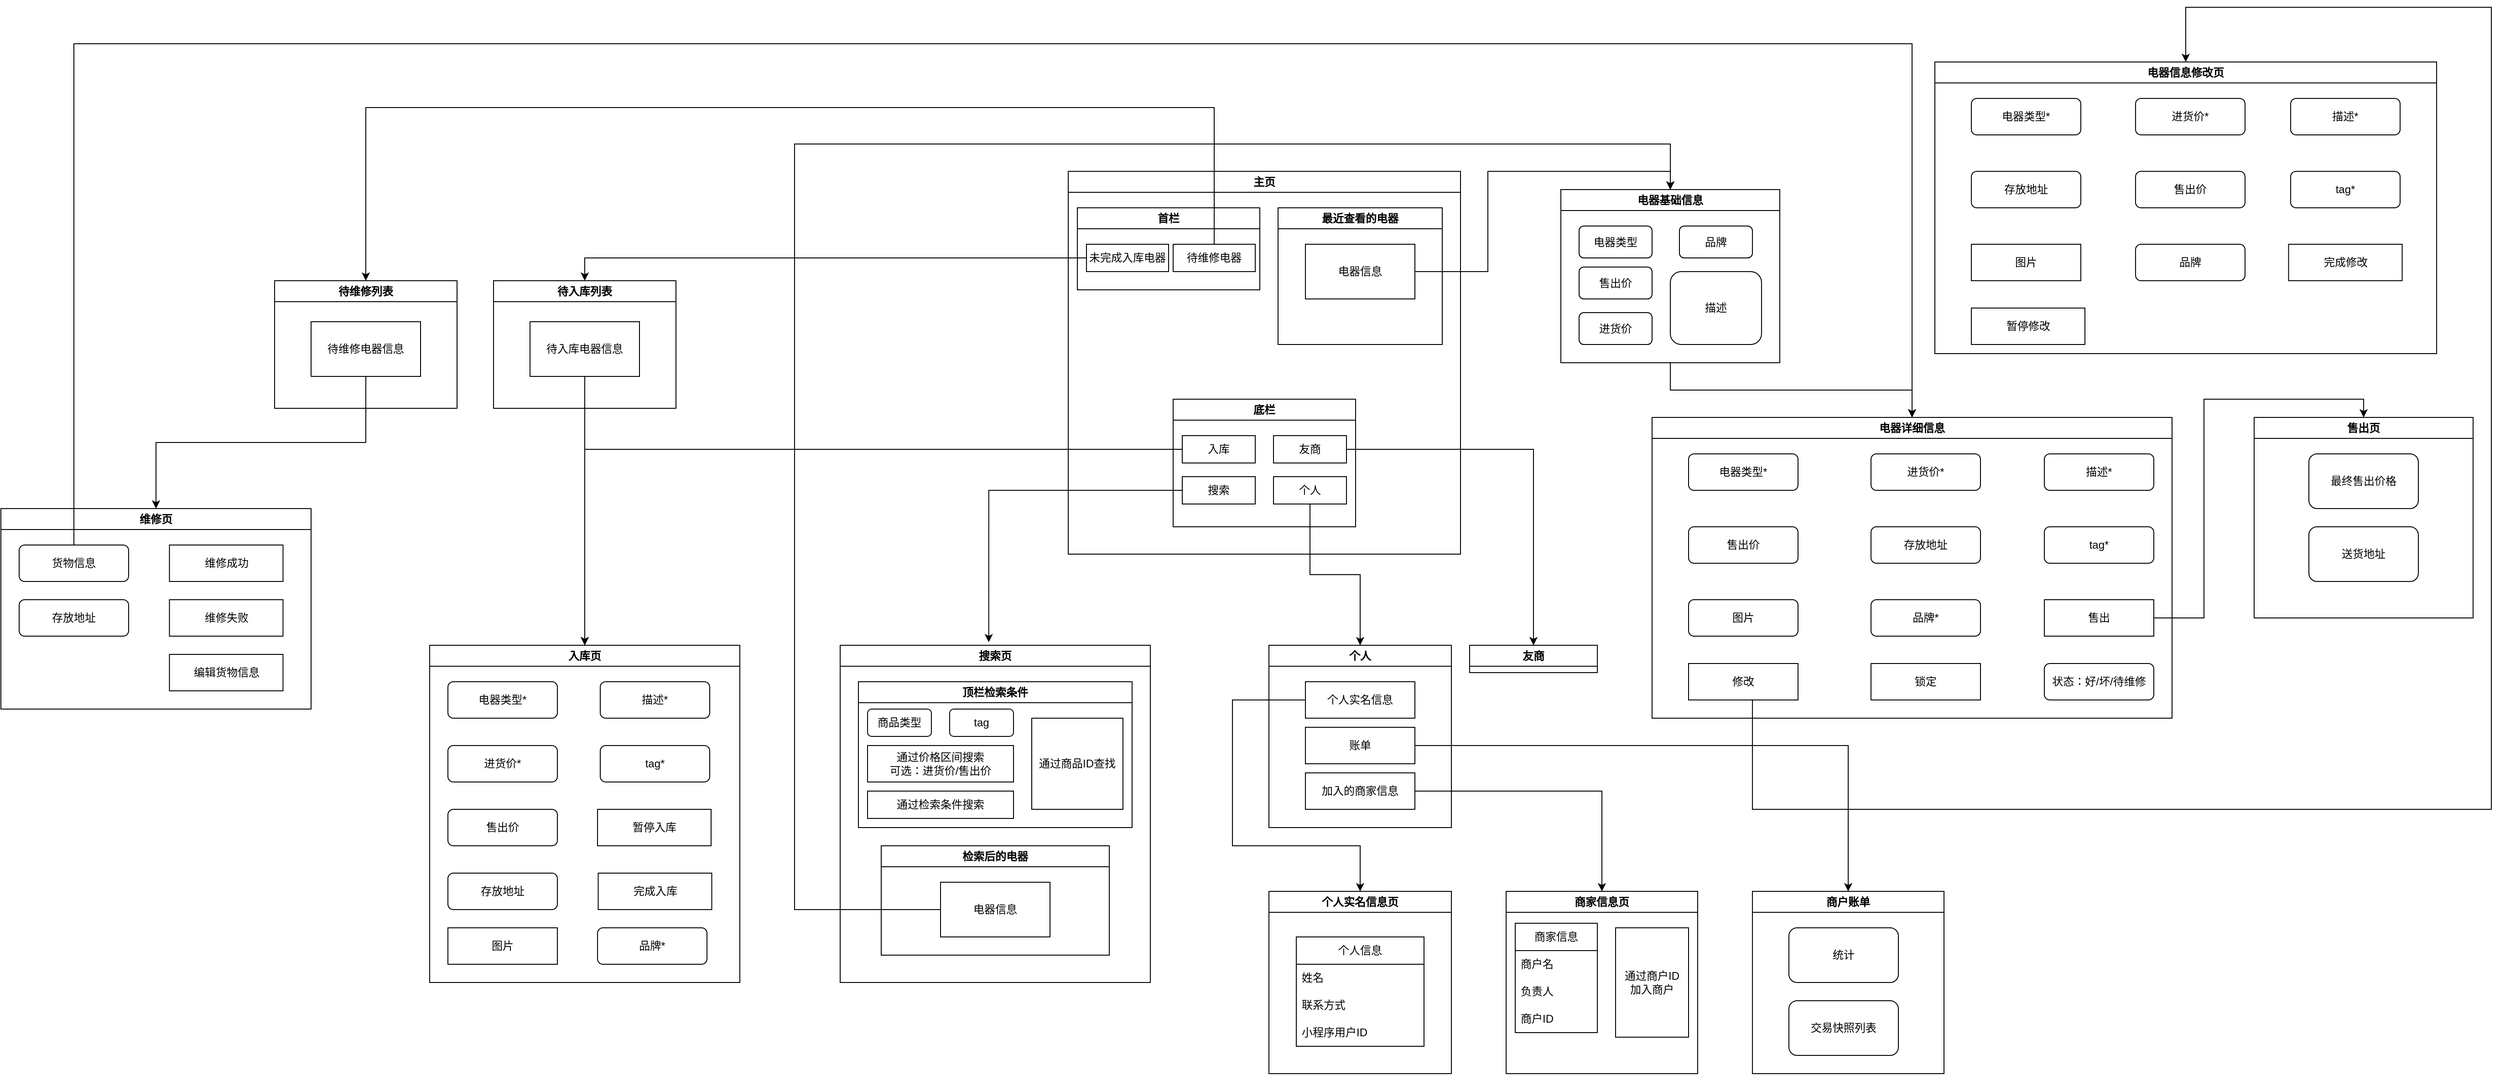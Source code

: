 <mxfile version="24.6.4" type="device">
  <diagram name="第 1 页" id="WlV28ENPNm42bIqlxBqI">
    <mxGraphModel dx="2569" dy="1482" grid="1" gridSize="10" guides="1" tooltips="1" connect="1" arrows="1" fold="1" page="1" pageScale="1" pageWidth="1169" pageHeight="827" math="0" shadow="0">
      <root>
        <mxCell id="0" />
        <mxCell id="1" parent="0" />
        <mxCell id="G1PtW00TXhzRSPw8aJvf-98" value="主页" style="swimlane;whiteSpace=wrap;html=1;" parent="1" vertex="1">
          <mxGeometry x="50" y="50" width="430" height="420" as="geometry" />
        </mxCell>
        <mxCell id="G1PtW00TXhzRSPw8aJvf-99" value="首栏" style="swimlane;whiteSpace=wrap;html=1;" parent="G1PtW00TXhzRSPw8aJvf-98" vertex="1">
          <mxGeometry x="10" y="40" width="200" height="90" as="geometry" />
        </mxCell>
        <mxCell id="G1PtW00TXhzRSPw8aJvf-100" value="未完成入库电器" style="rounded=0;whiteSpace=wrap;html=1;" parent="G1PtW00TXhzRSPw8aJvf-99" vertex="1">
          <mxGeometry x="10" y="40" width="90" height="30" as="geometry" />
        </mxCell>
        <mxCell id="VGjHQRT-G551Et-NGLfY-1" value="待维修电器" style="rounded=0;whiteSpace=wrap;html=1;" vertex="1" parent="G1PtW00TXhzRSPw8aJvf-99">
          <mxGeometry x="105" y="40" width="90" height="30" as="geometry" />
        </mxCell>
        <mxCell id="G1PtW00TXhzRSPw8aJvf-102" value="底栏" style="swimlane;whiteSpace=wrap;html=1;" parent="G1PtW00TXhzRSPw8aJvf-98" vertex="1">
          <mxGeometry x="115" y="250" width="200" height="140" as="geometry">
            <mxRectangle x="115" y="250" width="60" height="30" as="alternateBounds" />
          </mxGeometry>
        </mxCell>
        <mxCell id="G1PtW00TXhzRSPw8aJvf-103" value="入库" style="rounded=0;whiteSpace=wrap;html=1;" parent="G1PtW00TXhzRSPw8aJvf-102" vertex="1">
          <mxGeometry x="10" y="40" width="80" height="30" as="geometry" />
        </mxCell>
        <mxCell id="G1PtW00TXhzRSPw8aJvf-104" value="搜索" style="rounded=0;whiteSpace=wrap;html=1;" parent="G1PtW00TXhzRSPw8aJvf-102" vertex="1">
          <mxGeometry x="10" y="85" width="80" height="30" as="geometry" />
        </mxCell>
        <mxCell id="G1PtW00TXhzRSPw8aJvf-105" value="友商" style="rounded=0;whiteSpace=wrap;html=1;" parent="G1PtW00TXhzRSPw8aJvf-102" vertex="1">
          <mxGeometry x="110" y="40" width="80" height="30" as="geometry" />
        </mxCell>
        <mxCell id="G1PtW00TXhzRSPw8aJvf-106" value="个人" style="rounded=0;whiteSpace=wrap;html=1;" parent="G1PtW00TXhzRSPw8aJvf-102" vertex="1">
          <mxGeometry x="110" y="85" width="80" height="30" as="geometry" />
        </mxCell>
        <mxCell id="G1PtW00TXhzRSPw8aJvf-107" value="最近查看的电器" style="swimlane;whiteSpace=wrap;html=1;" parent="G1PtW00TXhzRSPw8aJvf-98" vertex="1">
          <mxGeometry x="230" y="40" width="180" height="150" as="geometry" />
        </mxCell>
        <mxCell id="G1PtW00TXhzRSPw8aJvf-108" value="电器信息" style="rounded=0;whiteSpace=wrap;html=1;" parent="G1PtW00TXhzRSPw8aJvf-107" vertex="1">
          <mxGeometry x="30" y="40" width="120" height="60" as="geometry" />
        </mxCell>
        <mxCell id="G1PtW00TXhzRSPw8aJvf-109" value="" style="edgeStyle=orthogonalEdgeStyle;rounded=0;orthogonalLoop=1;jettySize=auto;html=1;" parent="1" source="G1PtW00TXhzRSPw8aJvf-110" target="G1PtW00TXhzRSPw8aJvf-116" edge="1">
          <mxGeometry relative="1" as="geometry" />
        </mxCell>
        <mxCell id="G1PtW00TXhzRSPw8aJvf-110" value="电器基础信息" style="swimlane;whiteSpace=wrap;html=1;" parent="1" vertex="1">
          <mxGeometry x="590" y="70" width="240" height="190" as="geometry" />
        </mxCell>
        <mxCell id="G1PtW00TXhzRSPw8aJvf-111" value="电器类型" style="rounded=1;whiteSpace=wrap;html=1;" parent="G1PtW00TXhzRSPw8aJvf-110" vertex="1">
          <mxGeometry x="20" y="40" width="80" height="35" as="geometry" />
        </mxCell>
        <mxCell id="G1PtW00TXhzRSPw8aJvf-112" value="售出价" style="rounded=1;whiteSpace=wrap;html=1;" parent="G1PtW00TXhzRSPw8aJvf-110" vertex="1">
          <mxGeometry x="20" y="85" width="80" height="35" as="geometry" />
        </mxCell>
        <mxCell id="G1PtW00TXhzRSPw8aJvf-113" value="进货价" style="rounded=1;whiteSpace=wrap;html=1;" parent="G1PtW00TXhzRSPw8aJvf-110" vertex="1">
          <mxGeometry x="20" y="135" width="80" height="35" as="geometry" />
        </mxCell>
        <mxCell id="G1PtW00TXhzRSPw8aJvf-114" value="描述" style="rounded=1;whiteSpace=wrap;html=1;" parent="G1PtW00TXhzRSPw8aJvf-110" vertex="1">
          <mxGeometry x="120" y="90" width="100" height="80" as="geometry" />
        </mxCell>
        <mxCell id="ohOqPVozFFwSGYiqLdiF-1" value="品牌" style="rounded=1;whiteSpace=wrap;html=1;" parent="G1PtW00TXhzRSPw8aJvf-110" vertex="1">
          <mxGeometry x="130" y="40" width="80" height="35" as="geometry" />
        </mxCell>
        <mxCell id="G1PtW00TXhzRSPw8aJvf-115" style="edgeStyle=orthogonalEdgeStyle;rounded=0;orthogonalLoop=1;jettySize=auto;html=1;entryX=0.5;entryY=0;entryDx=0;entryDy=0;" parent="1" source="G1PtW00TXhzRSPw8aJvf-108" target="G1PtW00TXhzRSPw8aJvf-110" edge="1">
          <mxGeometry relative="1" as="geometry" />
        </mxCell>
        <mxCell id="G1PtW00TXhzRSPw8aJvf-116" value="电器详细信息" style="swimlane;whiteSpace=wrap;html=1;" parent="1" vertex="1">
          <mxGeometry x="690" y="320" width="570" height="330" as="geometry">
            <mxRectangle x="610" y="330" width="110" height="30" as="alternateBounds" />
          </mxGeometry>
        </mxCell>
        <mxCell id="G1PtW00TXhzRSPw8aJvf-117" value="电器类型*" style="rounded=1;whiteSpace=wrap;html=1;" parent="G1PtW00TXhzRSPw8aJvf-116" vertex="1">
          <mxGeometry x="40" y="40" width="120" height="40" as="geometry" />
        </mxCell>
        <mxCell id="G1PtW00TXhzRSPw8aJvf-118" value="进货价*" style="rounded=1;whiteSpace=wrap;html=1;" parent="G1PtW00TXhzRSPw8aJvf-116" vertex="1">
          <mxGeometry x="240" y="40" width="120" height="40" as="geometry" />
        </mxCell>
        <mxCell id="G1PtW00TXhzRSPw8aJvf-119" value="售出价" style="rounded=1;whiteSpace=wrap;html=1;" parent="G1PtW00TXhzRSPw8aJvf-116" vertex="1">
          <mxGeometry x="40" y="120" width="120" height="40" as="geometry" />
        </mxCell>
        <mxCell id="G1PtW00TXhzRSPw8aJvf-120" value="存放地址" style="rounded=1;whiteSpace=wrap;html=1;" parent="G1PtW00TXhzRSPw8aJvf-116" vertex="1">
          <mxGeometry x="240" y="120" width="120" height="40" as="geometry" />
        </mxCell>
        <mxCell id="G1PtW00TXhzRSPw8aJvf-121" value="描述*" style="rounded=1;whiteSpace=wrap;html=1;" parent="G1PtW00TXhzRSPw8aJvf-116" vertex="1">
          <mxGeometry x="430" y="40" width="120" height="40" as="geometry" />
        </mxCell>
        <mxCell id="G1PtW00TXhzRSPw8aJvf-122" value="tag*" style="rounded=1;whiteSpace=wrap;html=1;" parent="G1PtW00TXhzRSPw8aJvf-116" vertex="1">
          <mxGeometry x="430" y="120" width="120" height="40" as="geometry" />
        </mxCell>
        <mxCell id="G1PtW00TXhzRSPw8aJvf-123" value="图片" style="rounded=1;whiteSpace=wrap;html=1;" parent="G1PtW00TXhzRSPw8aJvf-116" vertex="1">
          <mxGeometry x="40" y="200" width="120" height="40" as="geometry" />
        </mxCell>
        <mxCell id="G1PtW00TXhzRSPw8aJvf-124" value="锁定" style="rounded=0;whiteSpace=wrap;html=1;" parent="G1PtW00TXhzRSPw8aJvf-116" vertex="1">
          <mxGeometry x="240" y="270" width="120" height="40" as="geometry" />
        </mxCell>
        <mxCell id="G1PtW00TXhzRSPw8aJvf-125" value="售出" style="rounded=0;whiteSpace=wrap;html=1;" parent="G1PtW00TXhzRSPw8aJvf-116" vertex="1">
          <mxGeometry x="430" y="200" width="120" height="40" as="geometry" />
        </mxCell>
        <mxCell id="G1PtW00TXhzRSPw8aJvf-126" value="修改" style="rounded=0;whiteSpace=wrap;html=1;" parent="G1PtW00TXhzRSPw8aJvf-116" vertex="1">
          <mxGeometry x="40" y="270" width="120" height="40" as="geometry" />
        </mxCell>
        <mxCell id="ohOqPVozFFwSGYiqLdiF-2" value="品牌*" style="rounded=1;whiteSpace=wrap;html=1;" parent="G1PtW00TXhzRSPw8aJvf-116" vertex="1">
          <mxGeometry x="240" y="200" width="120" height="40" as="geometry" />
        </mxCell>
        <mxCell id="MeQA22_p4j7kCy2-d0mw-1" value="状态：好/坏/待维修" style="rounded=1;whiteSpace=wrap;html=1;" parent="G1PtW00TXhzRSPw8aJvf-116" vertex="1">
          <mxGeometry x="430" y="270" width="120" height="40" as="geometry" />
        </mxCell>
        <mxCell id="G1PtW00TXhzRSPw8aJvf-127" value="入库页" style="swimlane;whiteSpace=wrap;html=1;" parent="1" vertex="1">
          <mxGeometry x="-650" y="570" width="340" height="370" as="geometry" />
        </mxCell>
        <mxCell id="G1PtW00TXhzRSPw8aJvf-128" value="电器类型*" style="rounded=1;whiteSpace=wrap;html=1;" parent="G1PtW00TXhzRSPw8aJvf-127" vertex="1">
          <mxGeometry x="20" y="40" width="120" height="40" as="geometry" />
        </mxCell>
        <mxCell id="G1PtW00TXhzRSPw8aJvf-129" value="进货价*" style="rounded=1;whiteSpace=wrap;html=1;" parent="G1PtW00TXhzRSPw8aJvf-127" vertex="1">
          <mxGeometry x="20" y="110" width="120" height="40" as="geometry" />
        </mxCell>
        <mxCell id="G1PtW00TXhzRSPw8aJvf-130" value="售出价" style="rounded=1;whiteSpace=wrap;html=1;" parent="G1PtW00TXhzRSPw8aJvf-127" vertex="1">
          <mxGeometry x="20" y="180" width="120" height="40" as="geometry" />
        </mxCell>
        <mxCell id="G1PtW00TXhzRSPw8aJvf-131" value="存放地址" style="rounded=1;whiteSpace=wrap;html=1;" parent="G1PtW00TXhzRSPw8aJvf-127" vertex="1">
          <mxGeometry x="20" y="250" width="120" height="40" as="geometry" />
        </mxCell>
        <mxCell id="G1PtW00TXhzRSPw8aJvf-132" value="描述*" style="rounded=1;whiteSpace=wrap;html=1;" parent="G1PtW00TXhzRSPw8aJvf-127" vertex="1">
          <mxGeometry x="187" y="40" width="120" height="40" as="geometry" />
        </mxCell>
        <mxCell id="G1PtW00TXhzRSPw8aJvf-133" value="tag*" style="rounded=1;whiteSpace=wrap;html=1;" parent="G1PtW00TXhzRSPw8aJvf-127" vertex="1">
          <mxGeometry x="187" y="110" width="120" height="40" as="geometry" />
        </mxCell>
        <mxCell id="G1PtW00TXhzRSPw8aJvf-134" value="暂停入库" style="rounded=0;whiteSpace=wrap;html=1;" parent="G1PtW00TXhzRSPw8aJvf-127" vertex="1">
          <mxGeometry x="184" y="180" width="124.5" height="40" as="geometry" />
        </mxCell>
        <mxCell id="G1PtW00TXhzRSPw8aJvf-135" value="完成入库" style="rounded=0;whiteSpace=wrap;html=1;" parent="G1PtW00TXhzRSPw8aJvf-127" vertex="1">
          <mxGeometry x="184.75" y="250" width="124.5" height="40" as="geometry" />
        </mxCell>
        <mxCell id="G1PtW00TXhzRSPw8aJvf-136" value="图片" style="rounded=0;whiteSpace=wrap;html=1;" parent="G1PtW00TXhzRSPw8aJvf-127" vertex="1">
          <mxGeometry x="20" y="310" width="120" height="40" as="geometry" />
        </mxCell>
        <mxCell id="ohOqPVozFFwSGYiqLdiF-3" value="品牌*" style="rounded=1;whiteSpace=wrap;html=1;" parent="G1PtW00TXhzRSPw8aJvf-127" vertex="1">
          <mxGeometry x="184" y="310" width="120" height="40" as="geometry" />
        </mxCell>
        <mxCell id="G1PtW00TXhzRSPw8aJvf-137" style="edgeStyle=orthogonalEdgeStyle;rounded=0;orthogonalLoop=1;jettySize=auto;html=1;entryX=0.5;entryY=0;entryDx=0;entryDy=0;" parent="1" source="G1PtW00TXhzRSPw8aJvf-103" target="G1PtW00TXhzRSPw8aJvf-127" edge="1">
          <mxGeometry relative="1" as="geometry" />
        </mxCell>
        <mxCell id="G1PtW00TXhzRSPw8aJvf-138" value="友商" style="swimlane;whiteSpace=wrap;html=1;" parent="1" vertex="1" collapsed="1">
          <mxGeometry x="490" y="570" width="140" height="30" as="geometry">
            <mxRectangle x="490" y="570" width="135" height="120" as="alternateBounds" />
          </mxGeometry>
        </mxCell>
        <mxCell id="G1PtW00TXhzRSPw8aJvf-139" value="暂时不做" style="ellipse;whiteSpace=wrap;html=1;aspect=fixed;" parent="G1PtW00TXhzRSPw8aJvf-138" vertex="1">
          <mxGeometry x="28" y="30" width="80" height="80" as="geometry" />
        </mxCell>
        <mxCell id="G1PtW00TXhzRSPw8aJvf-140" style="edgeStyle=orthogonalEdgeStyle;rounded=0;orthogonalLoop=1;jettySize=auto;html=1;exitX=1;exitY=0.5;exitDx=0;exitDy=0;entryX=0.5;entryY=0;entryDx=0;entryDy=0;" parent="1" source="G1PtW00TXhzRSPw8aJvf-105" target="G1PtW00TXhzRSPw8aJvf-138" edge="1">
          <mxGeometry relative="1" as="geometry" />
        </mxCell>
        <mxCell id="G1PtW00TXhzRSPw8aJvf-141" value="个人" style="swimlane;whiteSpace=wrap;html=1;" parent="1" vertex="1">
          <mxGeometry x="270" y="570" width="200" height="200" as="geometry" />
        </mxCell>
        <mxCell id="G1PtW00TXhzRSPw8aJvf-142" value="个人实名信息" style="rounded=0;whiteSpace=wrap;html=1;" parent="G1PtW00TXhzRSPw8aJvf-141" vertex="1">
          <mxGeometry x="40" y="40" width="120" height="40" as="geometry" />
        </mxCell>
        <mxCell id="G1PtW00TXhzRSPw8aJvf-143" value="加入的商家信息" style="rounded=0;whiteSpace=wrap;html=1;" parent="G1PtW00TXhzRSPw8aJvf-141" vertex="1">
          <mxGeometry x="40" y="140" width="120" height="40" as="geometry" />
        </mxCell>
        <mxCell id="G1PtW00TXhzRSPw8aJvf-144" value="账单" style="rounded=0;whiteSpace=wrap;html=1;" parent="G1PtW00TXhzRSPw8aJvf-141" vertex="1">
          <mxGeometry x="40" y="90" width="120" height="40" as="geometry" />
        </mxCell>
        <mxCell id="G1PtW00TXhzRSPw8aJvf-145" style="edgeStyle=orthogonalEdgeStyle;rounded=0;orthogonalLoop=1;jettySize=auto;html=1;exitX=0.5;exitY=1;exitDx=0;exitDy=0;entryX=0.5;entryY=0;entryDx=0;entryDy=0;" parent="1" source="G1PtW00TXhzRSPw8aJvf-106" target="G1PtW00TXhzRSPw8aJvf-141" edge="1">
          <mxGeometry relative="1" as="geometry" />
        </mxCell>
        <mxCell id="G1PtW00TXhzRSPw8aJvf-146" value="搜索页" style="swimlane;whiteSpace=wrap;html=1;" parent="1" vertex="1">
          <mxGeometry x="-200" y="570" width="340" height="370" as="geometry">
            <mxRectangle x="-200" y="570" width="80" height="30" as="alternateBounds" />
          </mxGeometry>
        </mxCell>
        <mxCell id="G1PtW00TXhzRSPw8aJvf-147" value="顶栏检索条件" style="swimlane;whiteSpace=wrap;html=1;" parent="G1PtW00TXhzRSPw8aJvf-146" vertex="1">
          <mxGeometry x="20" y="40" width="300" height="160" as="geometry" />
        </mxCell>
        <mxCell id="G1PtW00TXhzRSPw8aJvf-148" value="商品类型" style="rounded=1;whiteSpace=wrap;html=1;" parent="G1PtW00TXhzRSPw8aJvf-147" vertex="1">
          <mxGeometry x="10" y="30" width="70" height="30" as="geometry" />
        </mxCell>
        <mxCell id="G1PtW00TXhzRSPw8aJvf-149" value="通过商品ID查找" style="rounded=0;whiteSpace=wrap;html=1;" parent="G1PtW00TXhzRSPw8aJvf-147" vertex="1">
          <mxGeometry x="190" y="40" width="100" height="100" as="geometry" />
        </mxCell>
        <mxCell id="G1PtW00TXhzRSPw8aJvf-150" value="tag" style="rounded=1;whiteSpace=wrap;html=1;" parent="G1PtW00TXhzRSPw8aJvf-147" vertex="1">
          <mxGeometry x="100" y="30" width="70" height="30" as="geometry" />
        </mxCell>
        <mxCell id="G1PtW00TXhzRSPw8aJvf-151" value="通过价格区间搜索&lt;br&gt;可选：进货价/售出价" style="rounded=0;whiteSpace=wrap;html=1;" parent="G1PtW00TXhzRSPw8aJvf-147" vertex="1">
          <mxGeometry x="10" y="70" width="160" height="40" as="geometry" />
        </mxCell>
        <mxCell id="G1PtW00TXhzRSPw8aJvf-152" value="通过检索条件搜索" style="rounded=0;whiteSpace=wrap;html=1;" parent="G1PtW00TXhzRSPw8aJvf-147" vertex="1">
          <mxGeometry x="10" y="120" width="160" height="30" as="geometry" />
        </mxCell>
        <mxCell id="G1PtW00TXhzRSPw8aJvf-153" value="检索后的电器" style="swimlane;whiteSpace=wrap;html=1;" parent="G1PtW00TXhzRSPw8aJvf-146" vertex="1">
          <mxGeometry x="45" y="220" width="250" height="120" as="geometry" />
        </mxCell>
        <mxCell id="G1PtW00TXhzRSPw8aJvf-154" value="电器信息" style="rounded=0;whiteSpace=wrap;html=1;" parent="G1PtW00TXhzRSPw8aJvf-153" vertex="1">
          <mxGeometry x="65" y="40" width="120" height="60" as="geometry" />
        </mxCell>
        <mxCell id="G1PtW00TXhzRSPw8aJvf-155" style="edgeStyle=orthogonalEdgeStyle;rounded=0;orthogonalLoop=1;jettySize=auto;html=1;exitX=0;exitY=0.5;exitDx=0;exitDy=0;entryX=0.479;entryY=-0.009;entryDx=0;entryDy=0;entryPerimeter=0;" parent="1" source="G1PtW00TXhzRSPw8aJvf-104" target="G1PtW00TXhzRSPw8aJvf-146" edge="1">
          <mxGeometry relative="1" as="geometry" />
        </mxCell>
        <mxCell id="G1PtW00TXhzRSPw8aJvf-156" style="edgeStyle=orthogonalEdgeStyle;rounded=0;orthogonalLoop=1;jettySize=auto;html=1;exitX=0;exitY=0.5;exitDx=0;exitDy=0;entryX=0.5;entryY=0;entryDx=0;entryDy=0;" parent="1" source="G1PtW00TXhzRSPw8aJvf-154" target="G1PtW00TXhzRSPw8aJvf-110" edge="1">
          <mxGeometry relative="1" as="geometry">
            <Array as="points">
              <mxPoint x="-250" y="860" />
              <mxPoint x="-250" y="20" />
              <mxPoint x="710" y="20" />
            </Array>
          </mxGeometry>
        </mxCell>
        <mxCell id="G1PtW00TXhzRSPw8aJvf-157" value="待入库列表" style="swimlane;whiteSpace=wrap;html=1;" parent="1" vertex="1">
          <mxGeometry x="-580" y="170" width="200" height="140" as="geometry" />
        </mxCell>
        <mxCell id="G1PtW00TXhzRSPw8aJvf-158" value="待入库电器信息" style="rounded=0;whiteSpace=wrap;html=1;" parent="G1PtW00TXhzRSPw8aJvf-157" vertex="1">
          <mxGeometry x="40" y="45" width="120" height="60" as="geometry" />
        </mxCell>
        <mxCell id="G1PtW00TXhzRSPw8aJvf-159" style="edgeStyle=orthogonalEdgeStyle;rounded=0;orthogonalLoop=1;jettySize=auto;html=1;exitX=0;exitY=0.5;exitDx=0;exitDy=0;entryX=0.5;entryY=0;entryDx=0;entryDy=0;" parent="1" source="G1PtW00TXhzRSPw8aJvf-100" target="G1PtW00TXhzRSPw8aJvf-157" edge="1">
          <mxGeometry relative="1" as="geometry" />
        </mxCell>
        <mxCell id="G1PtW00TXhzRSPw8aJvf-160" style="edgeStyle=orthogonalEdgeStyle;rounded=0;orthogonalLoop=1;jettySize=auto;html=1;exitX=0.5;exitY=1;exitDx=0;exitDy=0;entryX=0.5;entryY=0;entryDx=0;entryDy=0;" parent="1" source="G1PtW00TXhzRSPw8aJvf-158" target="G1PtW00TXhzRSPw8aJvf-127" edge="1">
          <mxGeometry relative="1" as="geometry" />
        </mxCell>
        <mxCell id="G1PtW00TXhzRSPw8aJvf-167" value="个人实名信息页" style="swimlane;whiteSpace=wrap;html=1;" parent="1" vertex="1">
          <mxGeometry x="270" y="840" width="200" height="200" as="geometry" />
        </mxCell>
        <mxCell id="G1PtW00TXhzRSPw8aJvf-168" value="个人信息" style="swimlane;fontStyle=0;childLayout=stackLayout;horizontal=1;startSize=30;horizontalStack=0;resizeParent=1;resizeParentMax=0;resizeLast=0;collapsible=1;marginBottom=0;whiteSpace=wrap;html=1;" parent="G1PtW00TXhzRSPw8aJvf-167" vertex="1">
          <mxGeometry x="30" y="50" width="140" height="120" as="geometry" />
        </mxCell>
        <mxCell id="G1PtW00TXhzRSPw8aJvf-169" value="姓名" style="text;strokeColor=none;fillColor=none;align=left;verticalAlign=middle;spacingLeft=4;spacingRight=4;overflow=hidden;points=[[0,0.5],[1,0.5]];portConstraint=eastwest;rotatable=0;whiteSpace=wrap;html=1;" parent="G1PtW00TXhzRSPw8aJvf-168" vertex="1">
          <mxGeometry y="30" width="140" height="30" as="geometry" />
        </mxCell>
        <mxCell id="G1PtW00TXhzRSPw8aJvf-170" value="联系方式" style="text;strokeColor=none;fillColor=none;align=left;verticalAlign=middle;spacingLeft=4;spacingRight=4;overflow=hidden;points=[[0,0.5],[1,0.5]];portConstraint=eastwest;rotatable=0;whiteSpace=wrap;html=1;" parent="G1PtW00TXhzRSPw8aJvf-168" vertex="1">
          <mxGeometry y="60" width="140" height="30" as="geometry" />
        </mxCell>
        <mxCell id="G1PtW00TXhzRSPw8aJvf-171" value="小程序用户ID" style="text;strokeColor=none;fillColor=none;align=left;verticalAlign=middle;spacingLeft=4;spacingRight=4;overflow=hidden;points=[[0,0.5],[1,0.5]];portConstraint=eastwest;rotatable=0;whiteSpace=wrap;html=1;" parent="G1PtW00TXhzRSPw8aJvf-168" vertex="1">
          <mxGeometry y="90" width="140" height="30" as="geometry" />
        </mxCell>
        <mxCell id="G1PtW00TXhzRSPw8aJvf-172" style="edgeStyle=orthogonalEdgeStyle;rounded=0;orthogonalLoop=1;jettySize=auto;html=1;exitX=0;exitY=0.5;exitDx=0;exitDy=0;entryX=0.5;entryY=0;entryDx=0;entryDy=0;" parent="1" source="G1PtW00TXhzRSPw8aJvf-142" target="G1PtW00TXhzRSPw8aJvf-167" edge="1">
          <mxGeometry relative="1" as="geometry">
            <Array as="points">
              <mxPoint x="230" y="630" />
              <mxPoint x="230" y="790" />
              <mxPoint x="370" y="790" />
            </Array>
          </mxGeometry>
        </mxCell>
        <mxCell id="G1PtW00TXhzRSPw8aJvf-173" value="商家信息页" style="swimlane;whiteSpace=wrap;html=1;" parent="1" vertex="1">
          <mxGeometry x="530" y="840" width="210" height="200" as="geometry" />
        </mxCell>
        <mxCell id="G1PtW00TXhzRSPw8aJvf-174" value="商家信息" style="swimlane;fontStyle=0;childLayout=stackLayout;horizontal=1;startSize=30;horizontalStack=0;resizeParent=1;resizeParentMax=0;resizeLast=0;collapsible=1;marginBottom=0;whiteSpace=wrap;html=1;" parent="G1PtW00TXhzRSPw8aJvf-173" vertex="1">
          <mxGeometry x="10" y="35" width="90" height="120" as="geometry" />
        </mxCell>
        <mxCell id="G1PtW00TXhzRSPw8aJvf-175" value="商户名" style="text;strokeColor=none;fillColor=none;align=left;verticalAlign=middle;spacingLeft=4;spacingRight=4;overflow=hidden;points=[[0,0.5],[1,0.5]];portConstraint=eastwest;rotatable=0;whiteSpace=wrap;html=1;" parent="G1PtW00TXhzRSPw8aJvf-174" vertex="1">
          <mxGeometry y="30" width="90" height="30" as="geometry" />
        </mxCell>
        <mxCell id="G1PtW00TXhzRSPw8aJvf-176" value="负责人" style="text;strokeColor=none;fillColor=none;align=left;verticalAlign=middle;spacingLeft=4;spacingRight=4;overflow=hidden;points=[[0,0.5],[1,0.5]];portConstraint=eastwest;rotatable=0;whiteSpace=wrap;html=1;" parent="G1PtW00TXhzRSPw8aJvf-174" vertex="1">
          <mxGeometry y="60" width="90" height="30" as="geometry" />
        </mxCell>
        <mxCell id="G1PtW00TXhzRSPw8aJvf-177" value="商户ID" style="text;strokeColor=none;fillColor=none;align=left;verticalAlign=middle;spacingLeft=4;spacingRight=4;overflow=hidden;points=[[0,0.5],[1,0.5]];portConstraint=eastwest;rotatable=0;whiteSpace=wrap;html=1;" parent="G1PtW00TXhzRSPw8aJvf-174" vertex="1">
          <mxGeometry y="90" width="90" height="30" as="geometry" />
        </mxCell>
        <mxCell id="G1PtW00TXhzRSPw8aJvf-178" value="通过商户ID&lt;div&gt;加入商户&lt;/div&gt;" style="rounded=0;whiteSpace=wrap;html=1;" parent="G1PtW00TXhzRSPw8aJvf-173" vertex="1">
          <mxGeometry x="120" y="40" width="80" height="120" as="geometry" />
        </mxCell>
        <mxCell id="G1PtW00TXhzRSPw8aJvf-179" style="edgeStyle=orthogonalEdgeStyle;rounded=0;orthogonalLoop=1;jettySize=auto;html=1;exitX=1;exitY=0.5;exitDx=0;exitDy=0;entryX=0.5;entryY=0;entryDx=0;entryDy=0;" parent="1" source="G1PtW00TXhzRSPw8aJvf-143" target="G1PtW00TXhzRSPw8aJvf-173" edge="1">
          <mxGeometry relative="1" as="geometry" />
        </mxCell>
        <mxCell id="G1PtW00TXhzRSPw8aJvf-180" value="商户账单" style="swimlane;whiteSpace=wrap;html=1;" parent="1" vertex="1">
          <mxGeometry x="800" y="840" width="210" height="200" as="geometry" />
        </mxCell>
        <mxCell id="G1PtW00TXhzRSPw8aJvf-181" value="统计" style="rounded=1;whiteSpace=wrap;html=1;" parent="G1PtW00TXhzRSPw8aJvf-180" vertex="1">
          <mxGeometry x="40" y="40" width="120" height="60" as="geometry" />
        </mxCell>
        <mxCell id="G1PtW00TXhzRSPw8aJvf-182" value="交易快照列表" style="rounded=1;whiteSpace=wrap;html=1;" parent="G1PtW00TXhzRSPw8aJvf-180" vertex="1">
          <mxGeometry x="40" y="120" width="120" height="60" as="geometry" />
        </mxCell>
        <mxCell id="G1PtW00TXhzRSPw8aJvf-183" style="edgeStyle=orthogonalEdgeStyle;rounded=0;orthogonalLoop=1;jettySize=auto;html=1;entryX=0.5;entryY=0;entryDx=0;entryDy=0;" parent="1" source="G1PtW00TXhzRSPw8aJvf-144" target="G1PtW00TXhzRSPw8aJvf-180" edge="1">
          <mxGeometry relative="1" as="geometry" />
        </mxCell>
        <mxCell id="G1PtW00TXhzRSPw8aJvf-184" value="电器信息修改页" style="swimlane;whiteSpace=wrap;html=1;" parent="1" vertex="1">
          <mxGeometry x="1000" y="-70" width="550" height="320" as="geometry" />
        </mxCell>
        <mxCell id="G1PtW00TXhzRSPw8aJvf-185" value="电器类型*" style="rounded=1;whiteSpace=wrap;html=1;" parent="G1PtW00TXhzRSPw8aJvf-184" vertex="1">
          <mxGeometry x="40" y="40" width="120" height="40" as="geometry" />
        </mxCell>
        <mxCell id="G1PtW00TXhzRSPw8aJvf-186" value="进货价*" style="rounded=1;whiteSpace=wrap;html=1;" parent="G1PtW00TXhzRSPw8aJvf-184" vertex="1">
          <mxGeometry x="220" y="40" width="120" height="40" as="geometry" />
        </mxCell>
        <mxCell id="G1PtW00TXhzRSPw8aJvf-187" value="售出价" style="rounded=1;whiteSpace=wrap;html=1;" parent="G1PtW00TXhzRSPw8aJvf-184" vertex="1">
          <mxGeometry x="220" y="120" width="120" height="40" as="geometry" />
        </mxCell>
        <mxCell id="G1PtW00TXhzRSPw8aJvf-188" value="存放地址" style="rounded=1;whiteSpace=wrap;html=1;" parent="G1PtW00TXhzRSPw8aJvf-184" vertex="1">
          <mxGeometry x="40" y="120" width="120" height="40" as="geometry" />
        </mxCell>
        <mxCell id="G1PtW00TXhzRSPw8aJvf-189" value="描述*" style="rounded=1;whiteSpace=wrap;html=1;" parent="G1PtW00TXhzRSPw8aJvf-184" vertex="1">
          <mxGeometry x="390" y="40" width="120" height="40" as="geometry" />
        </mxCell>
        <mxCell id="G1PtW00TXhzRSPw8aJvf-190" value="tag*" style="rounded=1;whiteSpace=wrap;html=1;" parent="G1PtW00TXhzRSPw8aJvf-184" vertex="1">
          <mxGeometry x="390" y="120" width="120" height="40" as="geometry" />
        </mxCell>
        <mxCell id="G1PtW00TXhzRSPw8aJvf-191" value="暂停修改" style="rounded=0;whiteSpace=wrap;html=1;" parent="G1PtW00TXhzRSPw8aJvf-184" vertex="1">
          <mxGeometry x="40" y="270" width="124.5" height="40" as="geometry" />
        </mxCell>
        <mxCell id="G1PtW00TXhzRSPw8aJvf-192" value="完成修改" style="rounded=0;whiteSpace=wrap;html=1;" parent="G1PtW00TXhzRSPw8aJvf-184" vertex="1">
          <mxGeometry x="387.75" y="200" width="124.5" height="40" as="geometry" />
        </mxCell>
        <mxCell id="G1PtW00TXhzRSPw8aJvf-193" value="图片" style="rounded=0;whiteSpace=wrap;html=1;" parent="G1PtW00TXhzRSPw8aJvf-184" vertex="1">
          <mxGeometry x="40" y="200" width="120" height="40" as="geometry" />
        </mxCell>
        <mxCell id="ohOqPVozFFwSGYiqLdiF-4" value="品牌" style="rounded=1;whiteSpace=wrap;html=1;" parent="G1PtW00TXhzRSPw8aJvf-184" vertex="1">
          <mxGeometry x="220" y="200" width="120" height="40" as="geometry" />
        </mxCell>
        <mxCell id="G1PtW00TXhzRSPw8aJvf-194" style="edgeStyle=orthogonalEdgeStyle;rounded=0;orthogonalLoop=1;jettySize=auto;html=1;exitX=0.5;exitY=1;exitDx=0;exitDy=0;entryX=0.5;entryY=0;entryDx=0;entryDy=0;" parent="1" source="G1PtW00TXhzRSPw8aJvf-126" target="G1PtW00TXhzRSPw8aJvf-184" edge="1">
          <mxGeometry relative="1" as="geometry">
            <Array as="points">
              <mxPoint x="800" y="750" />
              <mxPoint x="1610" y="750" />
              <mxPoint x="1610" y="-130" />
              <mxPoint x="1275" y="-130" />
            </Array>
          </mxGeometry>
        </mxCell>
        <mxCell id="ohOqPVozFFwSGYiqLdiF-5" value="售出页" style="swimlane;whiteSpace=wrap;html=1;" parent="1" vertex="1">
          <mxGeometry x="1350" y="320" width="240" height="220" as="geometry" />
        </mxCell>
        <mxCell id="ohOqPVozFFwSGYiqLdiF-7" value="最终售出价格" style="rounded=1;whiteSpace=wrap;html=1;" parent="ohOqPVozFFwSGYiqLdiF-5" vertex="1">
          <mxGeometry x="60" y="40" width="120" height="60" as="geometry" />
        </mxCell>
        <mxCell id="ohOqPVozFFwSGYiqLdiF-8" value="送货地址" style="rounded=1;whiteSpace=wrap;html=1;" parent="ohOqPVozFFwSGYiqLdiF-5" vertex="1">
          <mxGeometry x="60" y="120" width="120" height="60" as="geometry" />
        </mxCell>
        <mxCell id="ohOqPVozFFwSGYiqLdiF-6" style="edgeStyle=orthogonalEdgeStyle;rounded=0;orthogonalLoop=1;jettySize=auto;html=1;exitX=1;exitY=0.5;exitDx=0;exitDy=0;entryX=0.5;entryY=0;entryDx=0;entryDy=0;" parent="1" source="G1PtW00TXhzRSPw8aJvf-125" target="ohOqPVozFFwSGYiqLdiF-5" edge="1">
          <mxGeometry relative="1" as="geometry" />
        </mxCell>
        <mxCell id="VGjHQRT-G551Et-NGLfY-2" value="待维修列表" style="swimlane;whiteSpace=wrap;html=1;" vertex="1" parent="1">
          <mxGeometry x="-820" y="170" width="200" height="140" as="geometry" />
        </mxCell>
        <mxCell id="VGjHQRT-G551Et-NGLfY-3" value="待维修电器信息" style="rounded=0;whiteSpace=wrap;html=1;" vertex="1" parent="VGjHQRT-G551Et-NGLfY-2">
          <mxGeometry x="40" y="45" width="120" height="60" as="geometry" />
        </mxCell>
        <mxCell id="VGjHQRT-G551Et-NGLfY-4" style="edgeStyle=orthogonalEdgeStyle;rounded=0;orthogonalLoop=1;jettySize=auto;html=1;exitX=0.5;exitY=0;exitDx=0;exitDy=0;entryX=0.5;entryY=0;entryDx=0;entryDy=0;" edge="1" parent="1" source="VGjHQRT-G551Et-NGLfY-1" target="VGjHQRT-G551Et-NGLfY-2">
          <mxGeometry relative="1" as="geometry">
            <Array as="points">
              <mxPoint x="210" y="-20" />
              <mxPoint x="-720" y="-20" />
            </Array>
          </mxGeometry>
        </mxCell>
        <mxCell id="VGjHQRT-G551Et-NGLfY-5" value="维修页" style="swimlane;whiteSpace=wrap;html=1;" vertex="1" parent="1">
          <mxGeometry x="-1120" y="420" width="340" height="220" as="geometry" />
        </mxCell>
        <mxCell id="VGjHQRT-G551Et-NGLfY-9" value="存放地址" style="rounded=1;whiteSpace=wrap;html=1;" vertex="1" parent="VGjHQRT-G551Et-NGLfY-5">
          <mxGeometry x="20" y="100" width="120" height="40" as="geometry" />
        </mxCell>
        <mxCell id="VGjHQRT-G551Et-NGLfY-10" value="货物信息" style="rounded=1;whiteSpace=wrap;html=1;" vertex="1" parent="VGjHQRT-G551Et-NGLfY-5">
          <mxGeometry x="20" y="40" width="120" height="40" as="geometry" />
        </mxCell>
        <mxCell id="VGjHQRT-G551Et-NGLfY-12" value="维修成功" style="rounded=0;whiteSpace=wrap;html=1;" vertex="1" parent="VGjHQRT-G551Et-NGLfY-5">
          <mxGeometry x="184.75" y="40" width="124.5" height="40" as="geometry" />
        </mxCell>
        <mxCell id="VGjHQRT-G551Et-NGLfY-13" value="维修失败" style="rounded=0;whiteSpace=wrap;html=1;" vertex="1" parent="VGjHQRT-G551Et-NGLfY-5">
          <mxGeometry x="184.75" y="100" width="124.5" height="40" as="geometry" />
        </mxCell>
        <mxCell id="VGjHQRT-G551Et-NGLfY-18" value="编辑货物信息" style="rounded=0;whiteSpace=wrap;html=1;" vertex="1" parent="VGjHQRT-G551Et-NGLfY-5">
          <mxGeometry x="184.75" y="160" width="124.5" height="40" as="geometry" />
        </mxCell>
        <mxCell id="VGjHQRT-G551Et-NGLfY-16" style="edgeStyle=orthogonalEdgeStyle;rounded=0;orthogonalLoop=1;jettySize=auto;html=1;exitX=0.5;exitY=1;exitDx=0;exitDy=0;entryX=0.5;entryY=0;entryDx=0;entryDy=0;" edge="1" parent="1" source="VGjHQRT-G551Et-NGLfY-3" target="VGjHQRT-G551Et-NGLfY-5">
          <mxGeometry relative="1" as="geometry" />
        </mxCell>
        <mxCell id="VGjHQRT-G551Et-NGLfY-19" style="edgeStyle=orthogonalEdgeStyle;rounded=0;orthogonalLoop=1;jettySize=auto;html=1;exitX=0.5;exitY=0;exitDx=0;exitDy=0;entryX=0.5;entryY=0;entryDx=0;entryDy=0;" edge="1" parent="1" source="VGjHQRT-G551Et-NGLfY-10" target="G1PtW00TXhzRSPw8aJvf-116">
          <mxGeometry relative="1" as="geometry">
            <Array as="points">
              <mxPoint x="-1040" y="-90" />
              <mxPoint x="975" y="-90" />
            </Array>
          </mxGeometry>
        </mxCell>
      </root>
    </mxGraphModel>
  </diagram>
</mxfile>
